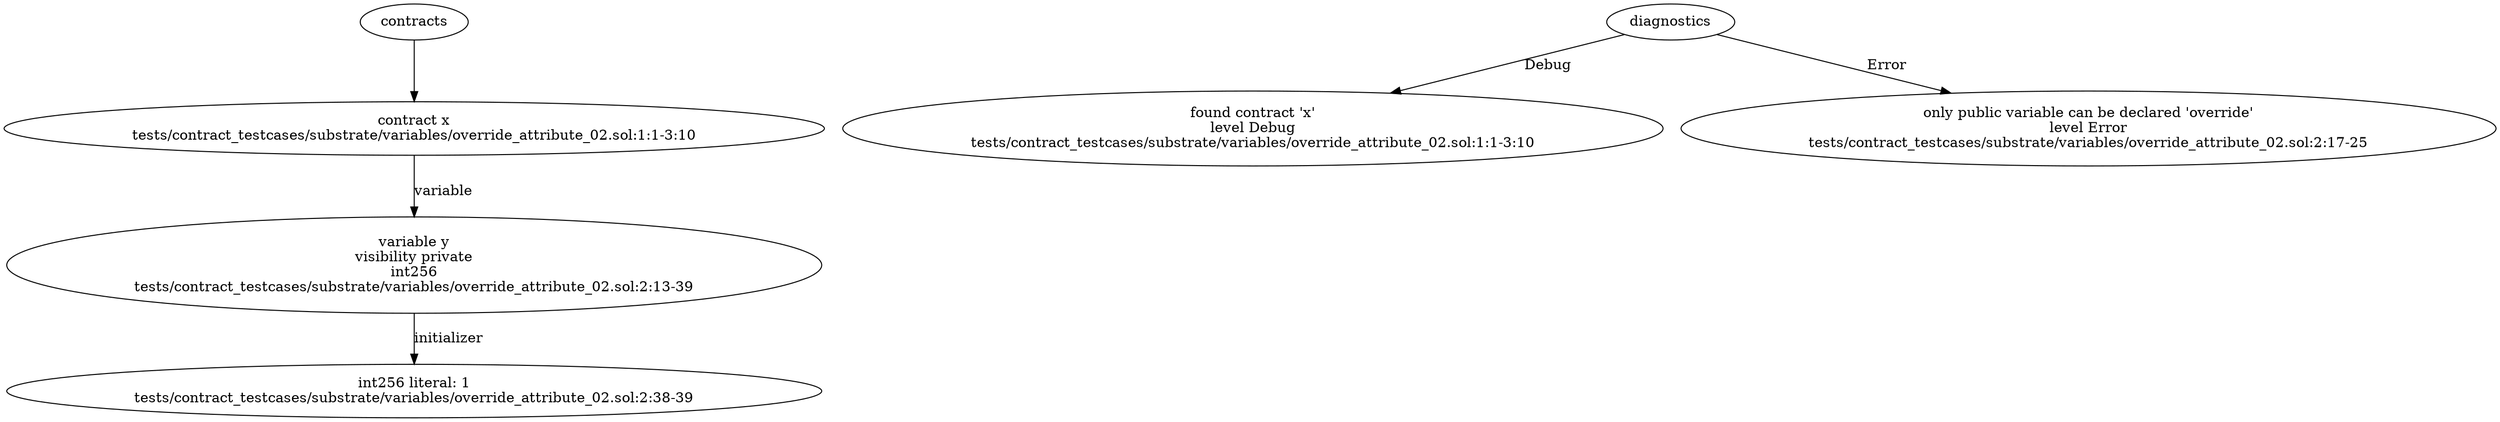 strict digraph "tests/contract_testcases/substrate/variables/override_attribute_02.sol" {
	contract [label="contract x\ntests/contract_testcases/substrate/variables/override_attribute_02.sol:1:1-3:10"]
	var [label="variable y\nvisibility private\nint256\ntests/contract_testcases/substrate/variables/override_attribute_02.sol:2:13-39"]
	number_literal [label="int256 literal: 1\ntests/contract_testcases/substrate/variables/override_attribute_02.sol:2:38-39"]
	diagnostic [label="found contract 'x'\nlevel Debug\ntests/contract_testcases/substrate/variables/override_attribute_02.sol:1:1-3:10"]
	diagnostic_6 [label="only public variable can be declared 'override'\nlevel Error\ntests/contract_testcases/substrate/variables/override_attribute_02.sol:2:17-25"]
	contracts -> contract
	contract -> var [label="variable"]
	var -> number_literal [label="initializer"]
	diagnostics -> diagnostic [label="Debug"]
	diagnostics -> diagnostic_6 [label="Error"]
}
